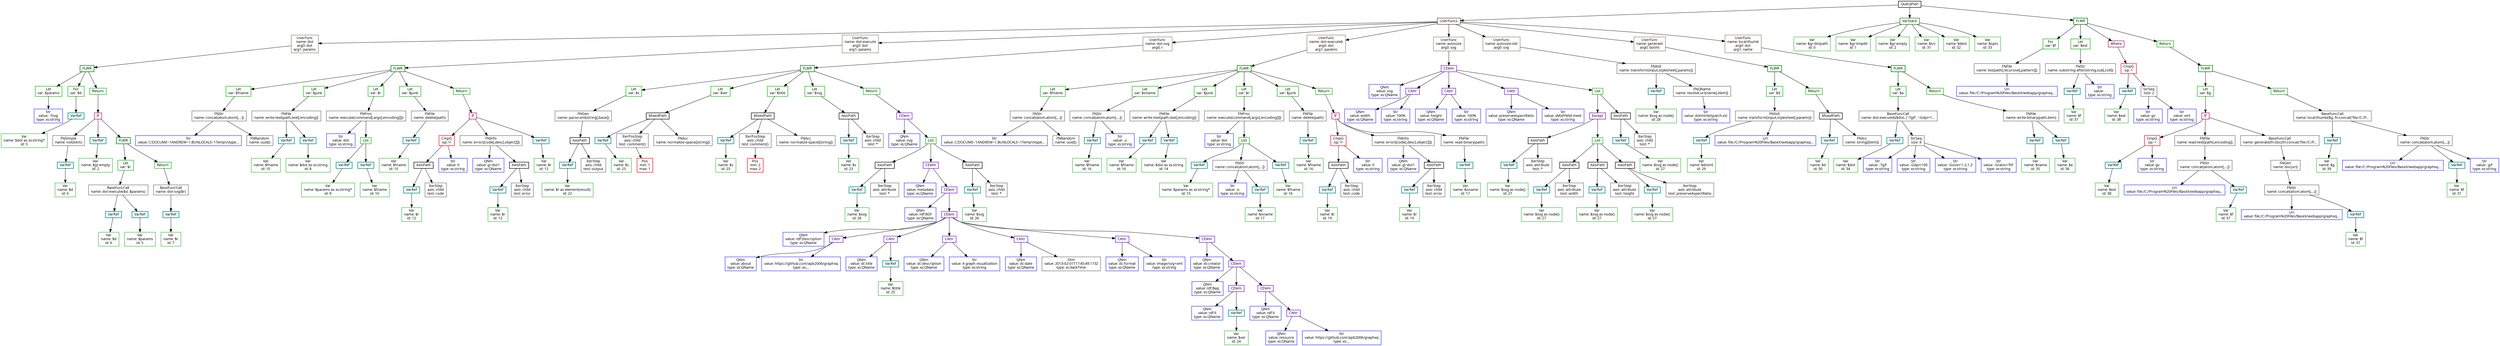 digraph BaseXAlgebra {
node [shape=box style=bold width=0 height=0];
node [fontsize=12 fontname="Tahoma"];
node0 [label="QueryPlan" color="#303030"];
  node1 [label="UserFuncs" color="#776655"];
    node2 [label="UserFunc\nname: dot\narg0: dot\narg1: params" color="#AA9988"];
      node3 [label="FLWR" color="#009900"];
        node4 [label="Let\nvar: $params" color="#33CC33"];
          node5 [label="Str\nvalue: -Tsvg\ntype: xs:string" color="#6666FF"];
        node4 -> node5;
        node6 [label="For\nvar: $d" color="#33CC33"];
          node7 [label="VarRef" color="#009999"];
            node8 [label="Var\nname: $dot as xs:string*\nid: 3" color="#66CC66"];
          node7 -> node8;
        node6 -> node7;
        node9 [label="Return" color="#33CC33"];
          node10 [label="If" color="#CC3399"];
            node11 [label="FNSimple\nname: not(item)" color="#909090"];
              node12 [label="VarRef" color="#009999"];
                node13 [label="Var\nname: $d\nid: 6" color="#66CC66"];
              node12 -> node13;
            node11 -> node12;
            node14 [label="VarRef" color="#009999"];
              node15 [label="Var\nname: $gr:empty\nid: 2" color="#66CC66"];
            node14 -> node15;
            node16 [label="FLWR" color="#009900"];
              node17 [label="Let\nvar: $r" color="#33CC33"];
                node18 [label="BaseFuncCall\nname: dot-execute($d, $params)" color="#909090"];
                  node19 [label="VarRef" color="#009999"];
                    node20 [label="Var\nname: $d\nid: 6" color="#66CC66"];
                  node19 -> node20;
                  node21 [label="VarRef" color="#009999"];
                    node22 [label="Var\nname: $params\nid: 5" color="#66CC66"];
                  node21 -> node22;
                node18 -> node19;
                node18 -> node21;
              node17 -> node18;
              node23 [label="Return" color="#33CC33"];
                node24 [label="BaseFuncCall\nname: dot-svg($r)" color="#909090"];
                  node25 [label="VarRef" color="#009999"];
                    node26 [label="Var\nname: $r\nid: 7" color="#66CC66"];
                  node25 -> node26;
                node24 -> node25;
              node23 -> node24;
            node16 -> node17;
            node16 -> node23;
          node10 -> node11;
          node10 -> node14;
          node10 -> node16;
        node9 -> node10;
      node3 -> node4;
      node3 -> node6;
      node3 -> node9;
    node2 -> node3;
    node27 [label="UserFunc\nname: dot-execute\narg0: dot\narg1: params" color="#AA9988"];
      node28 [label="FLWR" color="#009900"];
        node29 [label="Let\nvar: $fname" color="#33CC33"];
          node30 [label="FNStr\nname: concat(atom,atom[,...])" color="#909090"];
            node31 [label="Str\nvalue: C:\DOCUME~1\ANDREW~1.BUN\LOCALS~1\Temp\\ntype..." color="#6666FF"];
            node32 [label="FNRandom\nname: uuid()" color="#909090"];
          node30 -> node31;
          node30 -> node32;
        node29 -> node30;
        node33 [label="Let\nvar: $junk" color="#33CC33"];
          node34 [label="FNFile\nname: write-text(path,text[,encoding])" color="#909090"];
            node35 [label="VarRef" color="#009999"];
              node36 [label="Var\nname: $fname\nid: 10" color="#66CC66"];
            node35 -> node36;
            node37 [label="VarRef" color="#009999"];
              node38 [label="Var\nname: $dot as xs:string\nid: 8" color="#66CC66"];
            node37 -> node38;
          node34 -> node35;
          node34 -> node37;
        node33 -> node34;
        node39 [label="Let\nvar: $r" color="#33CC33"];
          node40 [label="FNProc\nname: execute(command[,args[,encoding]]])" color="#909090"];
            node41 [label="Str\nvalue: dot\ntype: xs:string" color="#6666FF"];
            node42 [label="List" color="#33CC33"];
              node43 [label="VarRef" color="#009999"];
                node44 [label="Var\nname: $params as xs:string*\nid: 9" color="#66CC66"];
              node43 -> node44;
              node45 [label="VarRef" color="#009999"];
                node46 [label="Var\nname: $fname\nid: 10" color="#66CC66"];
              node45 -> node46;
            node42 -> node43;
            node42 -> node45;
          node40 -> node41;
          node40 -> node42;
        node39 -> node40;
        node47 [label="Let\nvar: $junk" color="#33CC33"];
          node48 [label="FNFile\nname: delete(path)" color="#909090"];
            node49 [label="VarRef" color="#009999"];
              node50 [label="Var\nname: $fname\nid: 10" color="#66CC66"];
            node49 -> node50;
          node48 -> node49;
        node47 -> node48;
        node51 [label="Return" color="#33CC33"];
          node52 [label="If" color="#CC3399"];
            node53 [label="CmpG\nop: !=" color="#FF3333"];
              node54 [label="AxisPath" color="#303030"];
                node55 [label="VarRef" color="#009999"];
                  node56 [label="Var\nname: $r\nid: 12" color="#66CC66"];
                node55 -> node56;
                node57 [label="IterStep\naxis: child\ntest: code" color="#909090"];
              node54 -> node55;
              node54 -> node57;
              node58 [label="Str\nvalue: 0\ntype: xs:string" color="#6666FF"];
            node53 -> node54;
            node53 -> node58;
            node59 [label="FNInfo\nname: error([code[,desc[,object]]])" color="#909090"];
              node60 [label="QNm\nvalue: gr:dot1\ntype: xs:QName" color="#6666FF"];
              node61 [label="AxisPath" color="#303030"];
                node62 [label="VarRef" color="#009999"];
                  node63 [label="Var\nname: $r\nid: 12" color="#66CC66"];
                node62 -> node63;
                node64 [label="IterStep\naxis: child\ntest: error" color="#909090"];
              node61 -> node62;
              node61 -> node64;
            node59 -> node60;
            node59 -> node61;
            node65 [label="VarRef" color="#009999"];
              node66 [label="Var\nname: $r\nid: 12" color="#66CC66"];
            node65 -> node66;
          node52 -> node53;
          node52 -> node59;
          node52 -> node65;
        node51 -> node52;
      node28 -> node29;
      node28 -> node33;
      node28 -> node39;
      node28 -> node47;
      node28 -> node51;
    node27 -> node28;
    node67 [label="UserFunc\nname: dot-svg\narg0: r" color="#AA9988"];
      node68 [label="FLWR" color="#009900"];
        node69 [label="Let\nvar: $s" color="#33CC33"];
          node70 [label="FNGen\nname: parse-xml(string[,base])" color="#909090"];
            node71 [label="AxisPath" color="#303030"];
              node72 [label="VarRef" color="#009999"];
                node73 [label="Var\nname: $r as element(result)\nid: 22" color="#66CC66"];
              node72 -> node73;
              node74 [label="IterStep\naxis: child\ntest: output" color="#909090"];
            node71 -> node72;
            node71 -> node74;
          node70 -> node71;
        node69 -> node70;
        node75 [label="Let\nvar: $ver" color="#33CC33"];
          node76 [label="MixedPath" color="#303030"];
            node77 [label="VarRef" color="#009999"];
              node78 [label="Var\nname: $s\nid: 23" color="#66CC66"];
            node77 -> node78;
            node79 [label="IterPosStep\naxis: child\ntest: comment()" color="#909090"];
              node80 [label="Pos\nmin: 1\nmax: 1" color="#FF3333"];
            node79 -> node80;
            node81 [label="FNAcc\nname: normalize-space([string])" color="#909090"];
          node76 -> node77;
          node76 -> node79;
          node76 -> node81;
        node75 -> node76;
        node82 [label="Let\nvar: $title" color="#33CC33"];
          node83 [label="MixedPath" color="#303030"];
            node84 [label="VarRef" color="#009999"];
              node85 [label="Var\nname: $s\nid: 23" color="#66CC66"];
            node84 -> node85;
            node86 [label="IterPosStep\naxis: child\ntest: comment()" color="#909090"];
              node87 [label="Pos\nmin: 2\nmax: 2" color="#FF3333"];
            node86 -> node87;
            node88 [label="FNAcc\nname: normalize-space([string])" color="#909090"];
          node83 -> node84;
          node83 -> node86;
          node83 -> node88;
        node82 -> node83;
        node89 [label="Let\nvar: $svg" color="#33CC33"];
          node90 [label="AxisPath" color="#303030"];
            node91 [label="VarRef" color="#009999"];
              node92 [label="Var\nname: $s\nid: 23" color="#66CC66"];
            node91 -> node92;
            node93 [label="IterStep\naxis: child\ntest: *" color="#909090"];
          node90 -> node91;
          node90 -> node93;
        node89 -> node90;
        node94 [label="Return" color="#33CC33"];
          node95 [label="CElem" color="#9933FF"];
            node96 [label="QNm\nvalue: svg\ntype: xs:QName" color="#6666FF"];
            node97 [label="List" color="#33CC33"];
              node98 [label="AxisPath" color="#303030"];
                node99 [label="VarRef" color="#009999"];
                  node100 [label="Var\nname: $svg\nid: 26" color="#66CC66"];
                node99 -> node100;
                node101 [label="IterStep\naxis: attribute\ntest: *" color="#909090"];
              node98 -> node99;
              node98 -> node101;
              node102 [label="CElem" color="#9933FF"];
                node103 [label="QNm\nvalue: metadata\ntype: xs:QName" color="#6666FF"];
                node104 [label="CElem" color="#9933FF"];
                  node105 [label="QNm\nvalue: rdf:RDF\ntype: xs:QName" color="#6666FF"];
                  node106 [label="CElem" color="#9933FF"];
                    node107 [label="QNm\nvalue: rdf:Description\ntype: xs:QName" color="#6666FF"];
                    node108 [label="CAttr" color="#9933FF"];
                      node109 [label="QNm\nvalue: about\ntype: xs:QName" color="#6666FF"];
                      node110 [label="Str\nvalue: https://github.com/apb2006/graphxq\ntype: xs:..." color="#6666FF"];
                    node108 -> node109;
                    node108 -> node110;
                    node111 [label="CAttr" color="#9933FF"];
                      node112 [label="QNm\nvalue: dc:title\ntype: xs:QName" color="#6666FF"];
                      node113 [label="VarRef" color="#009999"];
                        node114 [label="Var\nname: $title\nid: 25" color="#66CC66"];
                      node113 -> node114;
                    node111 -> node112;
                    node111 -> node113;
                    node115 [label="CAttr" color="#9933FF"];
                      node116 [label="QNm\nvalue: dc:description\ntype: xs:QName" color="#6666FF"];
                      node117 [label="Str\nvalue: A graph visualization\ntype: xs:string" color="#6666FF"];
                    node115 -> node116;
                    node115 -> node117;
                    node118 [label="CAttr" color="#9933FF"];
                      node119 [label="QNm\nvalue: dc:date\ntype: xs:QName" color="#6666FF"];
                      node120 [label="Dtm\nvalue: 2013-02-01T17:45:49.173Z\ntype: xs:dateTime" color="#909090"];
                    node118 -> node119;
                    node118 -> node120;
                    node121 [label="CAttr" color="#9933FF"];
                      node122 [label="QNm\nvalue: dc:format\ntype: xs:QName" color="#6666FF"];
                      node123 [label="Str\nvalue: image/svg+xml\ntype: xs:string" color="#6666FF"];
                    node121 -> node122;
                    node121 -> node123;
                    node124 [label="CElem" color="#9933FF"];
                      node125 [label="QNm\nvalue: dc:creator\ntype: xs:QName" color="#6666FF"];
                      node126 [label="CElem" color="#9933FF"];
                        node127 [label="QNm\nvalue: rdf:Bag\ntype: xs:QName" color="#6666FF"];
                        node128 [label="CElem" color="#9933FF"];
                          node129 [label="QNm\nvalue: rdf:li\ntype: xs:QName" color="#6666FF"];
                          node130 [label="VarRef" color="#009999"];
                            node131 [label="Var\nname: $ver\nid: 24" color="#66CC66"];
                          node130 -> node131;
                        node128 -> node129;
                        node128 -> node130;
                        node132 [label="CElem" color="#9933FF"];
                          node133 [label="QNm\nvalue: rdf:li\ntype: xs:QName" color="#6666FF"];
                          node134 [label="CAttr" color="#9933FF"];
                            node135 [label="QNm\nvalue: resource\ntype: xs:QName" color="#6666FF"];
                            node136 [label="Str\nvalue: https://github.com/apb2006/graphxq\ntype: xs:..." color="#6666FF"];
                          node134 -> node135;
                          node134 -> node136;
                        node132 -> node133;
                        node132 -> node134;
                      node126 -> node127;
                      node126 -> node128;
                      node126 -> node132;
                    node124 -> node125;
                    node124 -> node126;
                  node106 -> node107;
                  node106 -> node108;
                  node106 -> node111;
                  node106 -> node115;
                  node106 -> node118;
                  node106 -> node121;
                  node106 -> node124;
                node104 -> node105;
                node104 -> node106;
              node102 -> node103;
              node102 -> node104;
              node137 [label="AxisPath" color="#303030"];
                node138 [label="VarRef" color="#009999"];
                  node139 [label="Var\nname: $svg\nid: 26" color="#66CC66"];
                node138 -> node139;
                node140 [label="IterStep\naxis: child\ntest: *" color="#909090"];
              node137 -> node138;
              node137 -> node140;
            node97 -> node98;
            node97 -> node102;
            node97 -> node137;
          node95 -> node96;
          node95 -> node97;
        node94 -> node95;
      node68 -> node69;
      node68 -> node75;
      node68 -> node82;
      node68 -> node89;
      node68 -> node94;
    node67 -> node68;
    node141 [label="UserFunc\nname: dot-executeb\narg0: dot\narg1: params" color="#AA9988"];
      node142 [label="FLWR" color="#009900"];
        node143 [label="Let\nvar: $fname" color="#33CC33"];
          node144 [label="FNStr\nname: concat(atom,atom[,...])" color="#909090"];
            node145 [label="Str\nvalue: C:\DOCUME~1\ANDREW~1.BUN\LOCALS~1\Temp\\ntype..." color="#6666FF"];
            node146 [label="FNRandom\nname: uuid()" color="#909090"];
          node144 -> node145;
          node144 -> node146;
        node143 -> node144;
        node147 [label="Let\nvar: $oname" color="#33CC33"];
          node148 [label="FNStr\nname: concat(atom,atom[,...])" color="#909090"];
            node149 [label="VarRef" color="#009999"];
              node150 [label="Var\nname: $fname\nid: 16" color="#66CC66"];
            node149 -> node150;
            node151 [label="Str\nvalue: .o\ntype: xs:string" color="#6666FF"];
          node148 -> node149;
          node148 -> node151;
        node147 -> node148;
        node152 [label="Let\nvar: $junk" color="#33CC33"];
          node153 [label="FNFile\nname: write-text(path,text[,encoding])" color="#909090"];
            node154 [label="VarRef" color="#009999"];
              node155 [label="Var\nname: $fname\nid: 16" color="#66CC66"];
            node154 -> node155;
            node156 [label="VarRef" color="#009999"];
              node157 [label="Var\nname: $dot as xs:string\nid: 14" color="#66CC66"];
            node156 -> node157;
          node153 -> node154;
          node153 -> node156;
        node152 -> node153;
        node158 [label="Let\nvar: $r" color="#33CC33"];
          node159 [label="FNProc\nname: execute(command[,args[,encoding]]])" color="#909090"];
            node160 [label="Str\nvalue: dot\ntype: xs:string" color="#6666FF"];
            node161 [label="List" color="#33CC33"];
              node162 [label="VarRef" color="#009999"];
                node163 [label="Var\nname: $params as xs:string*\nid: 15" color="#66CC66"];
              node162 -> node163;
              node164 [label="FNStr\nname: concat(atom,atom[,...])" color="#909090"];
                node165 [label="Str\nvalue: -o\ntype: xs:string" color="#6666FF"];
                node166 [label="VarRef" color="#009999"];
                  node167 [label="Var\nname: $oname\nid: 17" color="#66CC66"];
                node166 -> node167;
              node164 -> node165;
              node164 -> node166;
              node168 [label="VarRef" color="#009999"];
                node169 [label="Var\nname: $fname\nid: 16" color="#66CC66"];
              node168 -> node169;
            node161 -> node162;
            node161 -> node164;
            node161 -> node168;
          node159 -> node160;
          node159 -> node161;
        node158 -> node159;
        node170 [label="Let\nvar: $junk" color="#33CC33"];
          node171 [label="FNFile\nname: delete(path)" color="#909090"];
            node172 [label="VarRef" color="#009999"];
              node173 [label="Var\nname: $fname\nid: 16" color="#66CC66"];
            node172 -> node173;
          node171 -> node172;
        node170 -> node171;
        node174 [label="Return" color="#33CC33"];
          node175 [label="If" color="#CC3399"];
            node176 [label="CmpG\nop: !=" color="#FF3333"];
              node177 [label="AxisPath" color="#303030"];
                node178 [label="VarRef" color="#009999"];
                  node179 [label="Var\nname: $r\nid: 19" color="#66CC66"];
                node178 -> node179;
                node180 [label="IterStep\naxis: child\ntest: code" color="#909090"];
              node177 -> node178;
              node177 -> node180;
              node181 [label="Str\nvalue: 0\ntype: xs:string" color="#6666FF"];
            node176 -> node177;
            node176 -> node181;
            node182 [label="FNInfo\nname: error([code[,desc[,object]]])" color="#909090"];
              node183 [label="QNm\nvalue: gr:dot1\ntype: xs:QName" color="#6666FF"];
              node184 [label="AxisPath" color="#303030"];
                node185 [label="VarRef" color="#009999"];
                  node186 [label="Var\nname: $r\nid: 19" color="#66CC66"];
                node185 -> node186;
                node187 [label="IterStep\naxis: child\ntest: error" color="#909090"];
              node184 -> node185;
              node184 -> node187;
            node182 -> node183;
            node182 -> node184;
            node188 [label="FNFile\nname: read-binary(path)" color="#909090"];
              node189 [label="VarRef" color="#009999"];
                node190 [label="Var\nname: $oname\nid: 17" color="#66CC66"];
              node189 -> node190;
            node188 -> node189;
          node175 -> node176;
          node175 -> node182;
          node175 -> node188;
        node174 -> node175;
      node142 -> node143;
      node142 -> node147;
      node142 -> node152;
      node142 -> node158;
      node142 -> node170;
      node142 -> node174;
    node141 -> node142;
    node191 [label="UserFunc\nname: autosize\narg0: svg" color="#AA9988"];
      node192 [label="CElem" color="#9933FF"];
        node193 [label="QNm\nvalue: svg\ntype: xs:QName" color="#6666FF"];
        node194 [label="CAttr" color="#9933FF"];
          node195 [label="QNm\nvalue: width\ntype: xs:QName" color="#6666FF"];
          node196 [label="Str\nvalue: 100%\ntype: xs:string" color="#6666FF"];
        node194 -> node195;
        node194 -> node196;
        node197 [label="CAttr" color="#9933FF"];
          node198 [label="QNm\nvalue: height\ntype: xs:QName" color="#6666FF"];
          node199 [label="Str\nvalue: 100%\ntype: xs:string" color="#6666FF"];
        node197 -> node198;
        node197 -> node199;
        node200 [label="CAttr" color="#9933FF"];
          node201 [label="QNm\nvalue: preserveAspectRatio\ntype: xs:QName" color="#6666FF"];
          node202 [label="Str\nvalue: xMidYMid meet\ntype: xs:string" color="#6666FF"];
        node200 -> node201;
        node200 -> node202;
        node203 [label="List" color="#33CC33"];
          node204 [label="Except" color="#9933CC"];
            node205 [label="AxisPath" color="#303030"];
              node206 [label="VarRef" color="#009999"];
                node207 [label="Var\nname: $svg as node()\nid: 27" color="#66CC66"];
              node206 -> node207;
              node208 [label="IterStep\naxis: attribute\ntest: *" color="#909090"];
            node205 -> node206;
            node205 -> node208;
            node209 [label="List" color="#33CC33"];
              node210 [label="AxisPath" color="#303030"];
                node211 [label="VarRef" color="#009999"];
                  node212 [label="Var\nname: $svg as node()\nid: 27" color="#66CC66"];
                node211 -> node212;
                node213 [label="IterStep\naxis: attribute\ntest: width" color="#909090"];
              node210 -> node211;
              node210 -> node213;
              node214 [label="AxisPath" color="#303030"];
                node215 [label="VarRef" color="#009999"];
                  node216 [label="Var\nname: $svg as node()\nid: 27" color="#66CC66"];
                node215 -> node216;
                node217 [label="IterStep\naxis: attribute\ntest: height" color="#909090"];
              node214 -> node215;
              node214 -> node217;
              node218 [label="AxisPath" color="#303030"];
                node219 [label="VarRef" color="#009999"];
                  node220 [label="Var\nname: $svg as node()\nid: 27" color="#66CC66"];
                node219 -> node220;
                node221 [label="IterStep\naxis: attribute\ntest: preserveAspectRatio" color="#909090"];
              node218 -> node219;
              node218 -> node221;
            node209 -> node210;
            node209 -> node214;
            node209 -> node218;
          node204 -> node205;
          node204 -> node209;
          node222 [label="AxisPath" color="#303030"];
            node223 [label="VarRef" color="#009999"];
              node224 [label="Var\nname: $svg as node()\nid: 27" color="#66CC66"];
            node223 -> node224;
            node225 [label="IterStep\naxis: child\ntest: *" color="#909090"];
          node222 -> node223;
          node222 -> node225;
        node203 -> node204;
        node203 -> node222;
      node192 -> node193;
      node192 -> node194;
      node192 -> node197;
      node192 -> node200;
      node192 -> node203;
    node191 -> node192;
    node226 [label="UserFunc\nname: autosize-old\narg0: svg" color="#AA9988"];
      node227 [label="FNXslt\nname: transform(input,stylesheet[,params])" color="#909090"];
        node228 [label="VarRef" color="#009999"];
          node229 [label="Var\nname: $svg as node()\nid: 28" color="#66CC66"];
        node228 -> node229;
        node230 [label="FNQName\nname: resolve-uri(name[,elem])" color="#909090"];
          node231 [label="Str\nvalue: dotml/dotpatch.xsl\ntype: xs:string" color="#6666FF"];
        node230 -> node231;
      node227 -> node228;
      node227 -> node230;
    node226 -> node227;
    node232 [label="UserFunc\nname: generate\narg0: dotml" color="#AA9988"];
      node233 [label="FLWR" color="#009900"];
        node234 [label="Let\nvar: $d" color="#33CC33"];
          node235 [label="FNXslt\nname: transform(input,stylesheet[,params])" color="#909090"];
            node236 [label="VarRef" color="#009999"];
              node237 [label="Var\nname: $dotml\nid: 29" color="#66CC66"];
            node236 -> node237;
            node238 [label="Uri\nvalue: file:/C:/Program%20Files/BaseX/webapp/graphxq..." color="#6666FF"];
          node235 -> node236;
          node235 -> node238;
        node234 -> node235;
        node239 [label="Return" color="#33CC33"];
          node240 [label="MixedPath" color="#303030"];
            node241 [label="VarRef" color="#009999"];
              node242 [label="Var\nname: $d\nid: 30" color="#66CC66"];
            node241 -> node242;
            node243 [label="FNAcc\nname: string([item])" color="#909090"];
          node240 -> node241;
          node240 -> node243;
        node239 -> node240;
      node233 -> node234;
      node233 -> node239;
    node232 -> node233;
    node244 [label="UserFunc\nname: local:thumb\narg0: dot\narg1: name" color="#AA9988"];
      node245 [label="FLWR" color="#009900"];
        node246 [label="Let\nvar: $a" color="#33CC33"];
          node247 [label="BaseFuncCall\nname: dot-executeb($dot, ('-Tgif', '-Gdpi=1..." color="#909090"];
            node248 [label="VarRef" color="#009999"];
              node249 [label="Var\nname: $dot\nid: 34" color="#66CC66"];
            node248 -> node249;
            node250 [label="StrSeq\nsize: 4" color="#909090"];
              node251 [label="Str\nvalue: -Tgif\ntype: xs:string" color="#6666FF"];
              node252 [label="Str\nvalue: -Gdpi=100\ntype: xs:string" color="#6666FF"];
              node253 [label="Str\nvalue: -Gsize='1.2,1.2'\ntype: xs:string" color="#6666FF"];
              node254 [label="Str\nvalue: -Gratio='fill'\ntype: xs:string" color="#6666FF"];
            node250 -> node251;
            node250 -> node252;
            node250 -> node253;
            node250 -> node254;
          node247 -> node248;
          node247 -> node250;
        node246 -> node247;
        node255 [label="Return" color="#33CC33"];
          node256 [label="FNFile\nname: write-binary(path,item)" color="#909090"];
            node257 [label="VarRef" color="#009999"];
              node258 [label="Var\nname: $name\nid: 35" color="#66CC66"];
            node257 -> node258;
            node259 [label="VarRef" color="#009999"];
              node260 [label="Var\nname: $a\nid: 36" color="#66CC66"];
            node259 -> node260;
          node256 -> node257;
          node256 -> node259;
        node255 -> node256;
      node245 -> node246;
      node245 -> node255;
    node244 -> node245;
  node1 -> node2;
  node1 -> node27;
  node1 -> node67;
  node1 -> node141;
  node1 -> node191;
  node1 -> node226;
  node1 -> node232;
  node1 -> node244;
  node261 [label="VarStack" color="#339933"];
    node262 [label="Var\nname: $gr:dotpath\nid: 0" color="#66CC66"];
    node263 [label="Var\nname: $gr:tmpdir\nid: 1" color="#66CC66"];
    node264 [label="Var\nname: $gr:empty\nid: 2" color="#66CC66"];
    node265 [label="Var\nname: $src\nid: 31" color="#66CC66"];
    node266 [label="Var\nname: $dest\nid: 32" color="#66CC66"];
    node267 [label="Var\nname: $opts\nid: 33" color="#66CC66"];
  node261 -> node262;
  node261 -> node263;
  node261 -> node264;
  node261 -> node265;
  node261 -> node266;
  node261 -> node267;
  node268 [label="FLWR" color="#009900"];
    node269 [label="For\nvar: $f" color="#33CC33"];
      node270 [label="FNFile\nname: list(path[,recursive[,pattern]])" color="#909090"];
        node271 [label="Uri\nvalue: file:/C:/Program%20Files/BaseX/webapp/graphxq..." color="#6666FF"];
      node270 -> node271;
    node269 -> node270;
    node272 [label="Let\nvar: $ext" color="#33CC33"];
      node273 [label="FNStr\nname: substring-after(string,sub[,coll])" color="#909090"];
        node274 [label="VarRef" color="#009999"];
          node275 [label="Var\nname: $f\nid: 37" color="#66CC66"];
        node274 -> node275;
        node276 [label="Str\nvalue: .\ntype: xs:string" color="#6666FF"];
      node273 -> node274;
      node273 -> node276;
    node272 -> node273;
    node277 [label="Where" color="#CC3399"];
      node278 [label="CmpG\nop: =" color="#FF3333"];
        node279 [label="VarRef" color="#009999"];
          node280 [label="Var\nname: $ext\nid: 38" color="#66CC66"];
        node279 -> node280;
        node281 [label="StrSeq\nsize: 2" color="#909090"];
          node282 [label="Str\nvalue: gv\ntype: xs:string" color="#6666FF"];
          node283 [label="Str\nvalue: xml\ntype: xs:string" color="#6666FF"];
        node281 -> node282;
        node281 -> node283;
      node278 -> node279;
      node278 -> node281;
    node277 -> node278;
    node284 [label="Return" color="#33CC33"];
      node285 [label="FLWR" color="#009900"];
        node286 [label="Let\nvar: $g" color="#33CC33"];
          node287 [label="If" color="#CC3399"];
            node288 [label="CmpG\nop: =" color="#FF3333"];
              node289 [label="VarRef" color="#009999"];
                node290 [label="Var\nname: $ext\nid: 38" color="#66CC66"];
              node289 -> node290;
              node291 [label="Str\nvalue: gv\ntype: xs:string" color="#6666FF"];
            node288 -> node289;
            node288 -> node291;
            node292 [label="FNFile\nname: read-text(path[,encoding])" color="#909090"];
              node293 [label="FNStr\nname: concat(atom,atom[,...])" color="#909090"];
                node294 [label="Uri\nvalue: file:/C:/Program%20Files/BaseX/webapp/graphxq..." color="#6666FF"];
                node295 [label="VarRef" color="#009999"];
                  node296 [label="Var\nname: $f\nid: 37" color="#66CC66"];
                node295 -> node296;
              node293 -> node294;
              node293 -> node295;
            node292 -> node293;
            node297 [label="BaseFuncCall\nname: generate(fn:doc(fn:concat('file:/C:/P..." color="#909090"];
              node298 [label="FNGen\nname: doc(uri)" color="#909090"];
                node299 [label="FNStr\nname: concat(atom,atom[,...])" color="#909090"];
                  node300 [label="Uri\nvalue: file:/C:/Program%20Files/BaseX/webapp/graphxq..." color="#6666FF"];
                  node301 [label="VarRef" color="#009999"];
                    node302 [label="Var\nname: $f\nid: 37" color="#66CC66"];
                  node301 -> node302;
                node299 -> node300;
                node299 -> node301;
              node298 -> node299;
            node297 -> node298;
          node287 -> node288;
          node287 -> node292;
          node287 -> node297;
        node286 -> node287;
        node303 [label="Return" color="#33CC33"];
          node304 [label="BaseFuncCall\nname: local:thumb($g, fn:concat('file:/C:/P..." color="#909090"];
            node305 [label="VarRef" color="#009999"];
              node306 [label="Var\nname: $g\nid: 39" color="#66CC66"];
            node305 -> node306;
            node307 [label="FNStr\nname: concat(atom,atom[,...])" color="#909090"];
              node308 [label="Uri\nvalue: file:/C:/Program%20Files/BaseX/webapp/graphxq..." color="#6666FF"];
              node309 [label="VarRef" color="#009999"];
                node310 [label="Var\nname: $f\nid: 37" color="#66CC66"];
              node309 -> node310;
              node311 [label="Str\nvalue: .gif\ntype: xs:string" color="#6666FF"];
            node307 -> node308;
            node307 -> node309;
            node307 -> node311;
          node304 -> node305;
          node304 -> node307;
        node303 -> node304;
      node285 -> node286;
      node285 -> node303;
    node284 -> node285;
  node268 -> node269;
  node268 -> node272;
  node268 -> node277;
  node268 -> node284;
node0 -> node1;
node0 -> node261;
node0 -> node268;
}